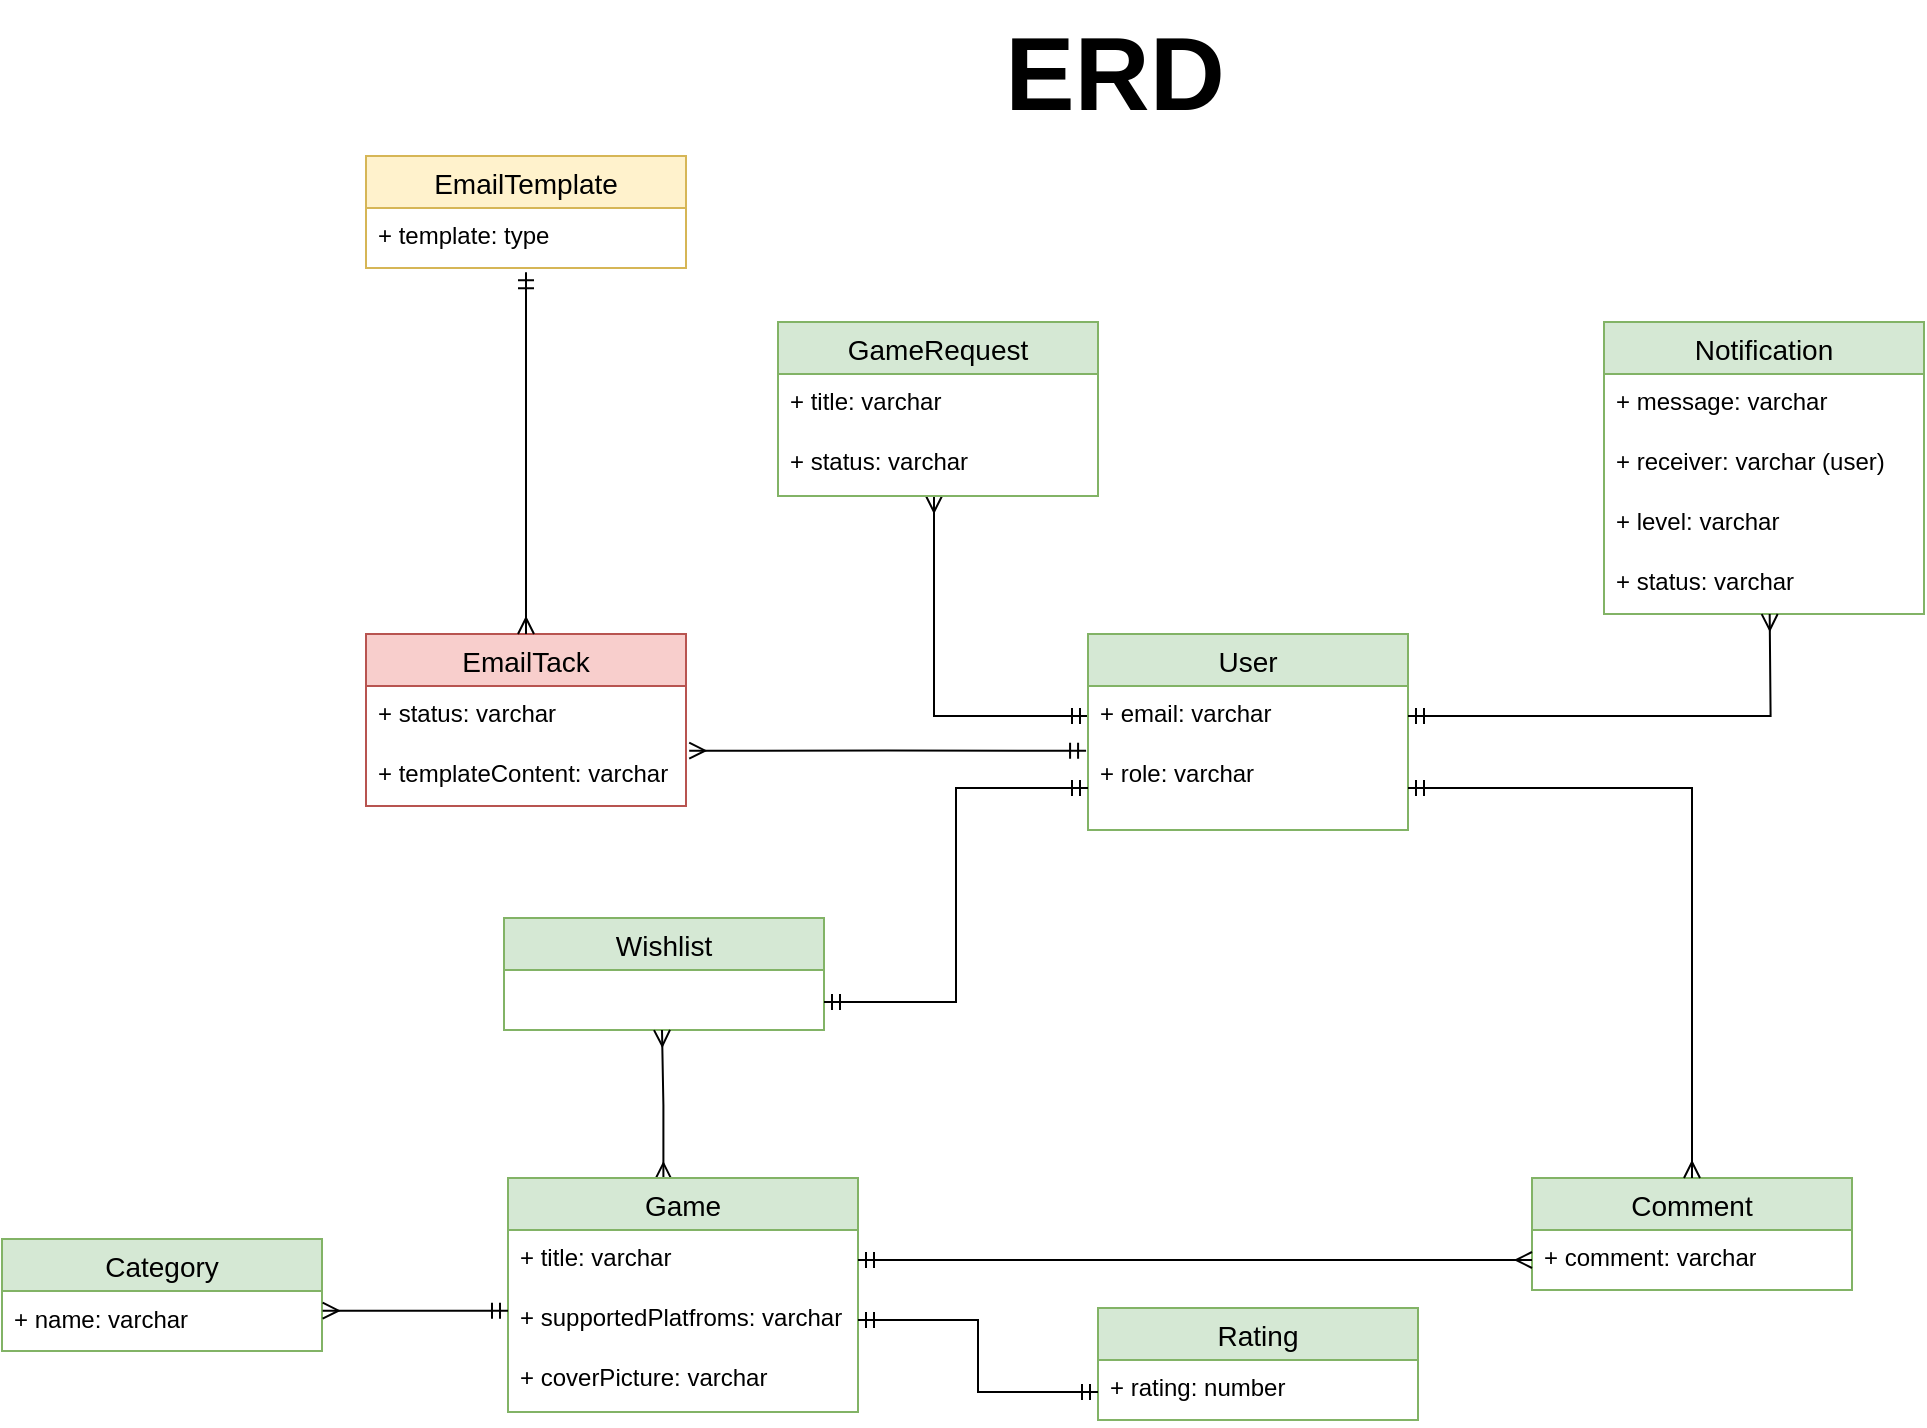<mxfile version="26.0.11">
  <diagram id="R2lEEEUBdFMjLlhIrx00" name="Page-1">
    <mxGraphModel dx="1219" dy="451" grid="0" gridSize="10" guides="1" tooltips="1" connect="1" arrows="1" fold="1" page="0" pageScale="1" pageWidth="850" pageHeight="1100" math="0" shadow="0" extFonts="Permanent Marker^https://fonts.googleapis.com/css?family=Permanent+Marker">
      <root>
        <mxCell id="0" />
        <mxCell id="1" parent="0" />
        <mxCell id="yIunZyibxeBdx9xQ5pTT-22" value="" style="edgeStyle=orthogonalEdgeStyle;rounded=0;orthogonalLoop=1;jettySize=auto;html=1;endArrow=ERmany;endFill=0;startArrow=ERmandOne;startFill=0;exitX=0;exitY=0.5;exitDx=0;exitDy=0;" edge="1" parent="1" source="yIunZyibxeBdx9xQ5pTT-2" target="yIunZyibxeBdx9xQ5pTT-7">
          <mxGeometry relative="1" as="geometry">
            <mxPoint x="268" y="374" as="sourcePoint" />
            <mxPoint x="192" y="395" as="targetPoint" />
            <Array as="points">
              <mxPoint x="304" y="358" />
            </Array>
          </mxGeometry>
        </mxCell>
        <mxCell id="yIunZyibxeBdx9xQ5pTT-1" value="User" style="swimlane;fontStyle=0;childLayout=stackLayout;horizontal=1;startSize=26;horizontalStack=0;resizeParent=1;resizeParentMax=0;resizeLast=0;collapsible=1;marginBottom=0;align=center;fontSize=14;fillColor=#d5e8d4;strokeColor=#82b366;" vertex="1" parent="1">
          <mxGeometry x="381" y="317" width="160" height="98" as="geometry">
            <mxRectangle x="341" y="311" width="65" height="29" as="alternateBounds" />
          </mxGeometry>
        </mxCell>
        <mxCell id="yIunZyibxeBdx9xQ5pTT-2" value="&lt;div&gt;+ email: varchar&lt;/div&gt;" style="text;strokeColor=none;fillColor=none;spacingLeft=4;spacingRight=4;overflow=hidden;rotatable=0;points=[[0,0.5],[1,0.5]];portConstraint=eastwest;fontSize=12;whiteSpace=wrap;html=1;" vertex="1" parent="yIunZyibxeBdx9xQ5pTT-1">
          <mxGeometry y="26" width="160" height="30" as="geometry" />
        </mxCell>
        <mxCell id="yIunZyibxeBdx9xQ5pTT-3" value="+ role: varchar" style="text;strokeColor=none;fillColor=none;spacingLeft=4;spacingRight=4;overflow=hidden;rotatable=0;points=[[0,0.5],[1,0.5]];portConstraint=eastwest;fontSize=12;whiteSpace=wrap;html=1;" vertex="1" parent="yIunZyibxeBdx9xQ5pTT-1">
          <mxGeometry y="56" width="160" height="42" as="geometry" />
        </mxCell>
        <mxCell id="yIunZyibxeBdx9xQ5pTT-5" value="GameRequest" style="swimlane;fontStyle=0;childLayout=stackLayout;horizontal=1;startSize=26;horizontalStack=0;resizeParent=1;resizeParentMax=0;resizeLast=0;collapsible=1;marginBottom=0;align=center;fontSize=14;fillColor=#d5e8d4;strokeColor=#82b366;" vertex="1" parent="1">
          <mxGeometry x="226" y="161" width="160" height="87" as="geometry" />
        </mxCell>
        <mxCell id="yIunZyibxeBdx9xQ5pTT-6" value="+ title: varchar" style="text;strokeColor=none;fillColor=none;spacingLeft=4;spacingRight=4;overflow=hidden;rotatable=0;points=[[0,0.5],[1,0.5]];portConstraint=eastwest;fontSize=12;whiteSpace=wrap;html=1;" vertex="1" parent="yIunZyibxeBdx9xQ5pTT-5">
          <mxGeometry y="26" width="160" height="30" as="geometry" />
        </mxCell>
        <mxCell id="yIunZyibxeBdx9xQ5pTT-7" value="+ status: varchar" style="text;strokeColor=none;fillColor=none;spacingLeft=4;spacingRight=4;overflow=hidden;rotatable=0;points=[[0,0.5],[1,0.5]];portConstraint=eastwest;fontSize=12;whiteSpace=wrap;html=1;" vertex="1" parent="yIunZyibxeBdx9xQ5pTT-5">
          <mxGeometry y="56" width="160" height="31" as="geometry" />
        </mxCell>
        <mxCell id="yIunZyibxeBdx9xQ5pTT-23" value="Notification" style="swimlane;fontStyle=0;childLayout=stackLayout;horizontal=1;startSize=26;horizontalStack=0;resizeParent=1;resizeParentMax=0;resizeLast=0;collapsible=1;marginBottom=0;align=center;fontSize=14;fillColor=#d5e8d4;strokeColor=#82b366;" vertex="1" parent="1">
          <mxGeometry x="639" y="161" width="160" height="146" as="geometry" />
        </mxCell>
        <mxCell id="yIunZyibxeBdx9xQ5pTT-24" value="+ message: varchar" style="text;strokeColor=none;fillColor=none;spacingLeft=4;spacingRight=4;overflow=hidden;rotatable=0;points=[[0,0.5],[1,0.5]];portConstraint=eastwest;fontSize=12;whiteSpace=wrap;html=1;" vertex="1" parent="yIunZyibxeBdx9xQ5pTT-23">
          <mxGeometry y="26" width="160" height="30" as="geometry" />
        </mxCell>
        <mxCell id="yIunZyibxeBdx9xQ5pTT-25" value="+ receiver: varchar (user)" style="text;strokeColor=none;fillColor=none;spacingLeft=4;spacingRight=4;overflow=hidden;rotatable=0;points=[[0,0.5],[1,0.5]];portConstraint=eastwest;fontSize=12;whiteSpace=wrap;html=1;" vertex="1" parent="yIunZyibxeBdx9xQ5pTT-23">
          <mxGeometry y="56" width="160" height="30" as="geometry" />
        </mxCell>
        <mxCell id="yIunZyibxeBdx9xQ5pTT-26" value="&lt;div&gt;+ level: varchar&lt;br&gt;&lt;/div&gt;" style="text;strokeColor=none;fillColor=none;spacingLeft=4;spacingRight=4;overflow=hidden;rotatable=0;points=[[0,0.5],[1,0.5]];portConstraint=eastwest;fontSize=12;whiteSpace=wrap;html=1;" vertex="1" parent="yIunZyibxeBdx9xQ5pTT-23">
          <mxGeometry y="86" width="160" height="30" as="geometry" />
        </mxCell>
        <mxCell id="yIunZyibxeBdx9xQ5pTT-27" value="&lt;div&gt;+ status: varchar&lt;/div&gt;" style="text;strokeColor=none;fillColor=none;spacingLeft=4;spacingRight=4;overflow=hidden;rotatable=0;points=[[0,0.5],[1,0.5]];portConstraint=eastwest;fontSize=12;whiteSpace=wrap;html=1;" vertex="1" parent="yIunZyibxeBdx9xQ5pTT-23">
          <mxGeometry y="116" width="160" height="30" as="geometry" />
        </mxCell>
        <mxCell id="yIunZyibxeBdx9xQ5pTT-28" value="Comment" style="swimlane;fontStyle=0;childLayout=stackLayout;horizontal=1;startSize=26;horizontalStack=0;resizeParent=1;resizeParentMax=0;resizeLast=0;collapsible=1;marginBottom=0;align=center;fontSize=14;fillColor=#d5e8d4;strokeColor=#82b366;" vertex="1" parent="1">
          <mxGeometry x="603" y="589" width="160" height="56" as="geometry" />
        </mxCell>
        <mxCell id="yIunZyibxeBdx9xQ5pTT-29" value="+ comment: varchar" style="text;strokeColor=none;fillColor=none;spacingLeft=4;spacingRight=4;overflow=hidden;rotatable=0;points=[[0,0.5],[1,0.5]];portConstraint=eastwest;fontSize=12;whiteSpace=wrap;html=1;" vertex="1" parent="yIunZyibxeBdx9xQ5pTT-28">
          <mxGeometry y="26" width="160" height="30" as="geometry" />
        </mxCell>
        <mxCell id="yIunZyibxeBdx9xQ5pTT-32" style="edgeStyle=orthogonalEdgeStyle;rounded=0;orthogonalLoop=1;jettySize=auto;html=1;exitX=1;exitY=0.5;exitDx=0;exitDy=0;entryX=-0.001;entryY=0.056;entryDx=0;entryDy=0;entryPerimeter=0;startArrow=ERmandOne;startFill=0;endArrow=ERmany;endFill=0;" edge="1" parent="1" source="yIunZyibxeBdx9xQ5pTT-2">
          <mxGeometry relative="1" as="geometry">
            <mxPoint x="608" y="442.33" as="sourcePoint" />
            <mxPoint x="721.84" y="307.01" as="targetPoint" />
          </mxGeometry>
        </mxCell>
        <mxCell id="yIunZyibxeBdx9xQ5pTT-33" style="edgeStyle=orthogonalEdgeStyle;rounded=0;orthogonalLoop=1;jettySize=auto;html=1;exitX=1;exitY=0.5;exitDx=0;exitDy=0;entryX=0.5;entryY=0;entryDx=0;entryDy=0;startArrow=ERmandOne;startFill=0;endArrow=ERmany;endFill=0;" edge="1" parent="1" source="yIunZyibxeBdx9xQ5pTT-3" target="yIunZyibxeBdx9xQ5pTT-28">
          <mxGeometry relative="1" as="geometry" />
        </mxCell>
        <mxCell id="yIunZyibxeBdx9xQ5pTT-34" value="Wishlist" style="swimlane;fontStyle=0;childLayout=stackLayout;horizontal=1;startSize=26;horizontalStack=0;resizeParent=1;resizeParentMax=0;resizeLast=0;collapsible=1;marginBottom=0;align=center;fontSize=14;fillColor=#d5e8d4;strokeColor=#82b366;" vertex="1" parent="1">
          <mxGeometry x="89" y="459" width="160" height="56" as="geometry" />
        </mxCell>
        <mxCell id="yIunZyibxeBdx9xQ5pTT-38" style="edgeStyle=orthogonalEdgeStyle;rounded=0;orthogonalLoop=1;jettySize=auto;html=1;exitX=0;exitY=0.5;exitDx=0;exitDy=0;entryX=1;entryY=0.75;entryDx=0;entryDy=0;startArrow=ERmandOne;startFill=0;endArrow=ERmandOne;endFill=0;" edge="1" parent="1" source="yIunZyibxeBdx9xQ5pTT-3" target="yIunZyibxeBdx9xQ5pTT-34">
          <mxGeometry relative="1" as="geometry" />
        </mxCell>
        <mxCell id="yIunZyibxeBdx9xQ5pTT-44" style="edgeStyle=orthogonalEdgeStyle;rounded=0;orthogonalLoop=1;jettySize=auto;html=1;startArrow=ERmany;startFill=0;endArrow=ERmany;endFill=0;exitX=0.444;exitY=0.005;exitDx=0;exitDy=0;exitPerimeter=0;" edge="1" parent="1" source="yIunZyibxeBdx9xQ5pTT-39">
          <mxGeometry relative="1" as="geometry">
            <mxPoint x="168" y="515" as="targetPoint" />
            <mxPoint x="169" y="584" as="sourcePoint" />
          </mxGeometry>
        </mxCell>
        <mxCell id="yIunZyibxeBdx9xQ5pTT-39" value="Game" style="swimlane;fontStyle=0;childLayout=stackLayout;horizontal=1;startSize=26;horizontalStack=0;resizeParent=1;resizeParentMax=0;resizeLast=0;collapsible=1;marginBottom=0;align=center;fontSize=14;fillColor=#d5e8d4;strokeColor=#82b366;" vertex="1" parent="1">
          <mxGeometry x="91" y="589" width="175" height="117" as="geometry" />
        </mxCell>
        <mxCell id="yIunZyibxeBdx9xQ5pTT-40" value="+ title: varchar" style="text;strokeColor=none;fillColor=none;spacingLeft=4;spacingRight=4;overflow=hidden;rotatable=0;points=[[0,0.5],[1,0.5]];portConstraint=eastwest;fontSize=12;whiteSpace=wrap;html=1;" vertex="1" parent="yIunZyibxeBdx9xQ5pTT-39">
          <mxGeometry y="26" width="175" height="30" as="geometry" />
        </mxCell>
        <mxCell id="yIunZyibxeBdx9xQ5pTT-41" value="+ supportedPlatfroms: varchar" style="text;strokeColor=none;fillColor=none;spacingLeft=4;spacingRight=4;overflow=hidden;rotatable=0;points=[[0,0.5],[1,0.5]];portConstraint=eastwest;fontSize=12;whiteSpace=wrap;html=1;" vertex="1" parent="yIunZyibxeBdx9xQ5pTT-39">
          <mxGeometry y="56" width="175" height="30" as="geometry" />
        </mxCell>
        <mxCell id="yIunZyibxeBdx9xQ5pTT-42" value="+ coverPicture: varchar" style="text;strokeColor=none;fillColor=none;spacingLeft=4;spacingRight=4;overflow=hidden;rotatable=0;points=[[0,0.5],[1,0.5]];portConstraint=eastwest;fontSize=12;whiteSpace=wrap;html=1;" vertex="1" parent="yIunZyibxeBdx9xQ5pTT-39">
          <mxGeometry y="86" width="175" height="31" as="geometry" />
        </mxCell>
        <mxCell id="yIunZyibxeBdx9xQ5pTT-43" style="edgeStyle=orthogonalEdgeStyle;rounded=0;orthogonalLoop=1;jettySize=auto;html=1;exitX=1;exitY=0.5;exitDx=0;exitDy=0;entryX=0;entryY=0.5;entryDx=0;entryDy=0;startArrow=ERmandOne;startFill=0;endArrow=ERmany;endFill=0;" edge="1" parent="1" source="yIunZyibxeBdx9xQ5pTT-40" target="yIunZyibxeBdx9xQ5pTT-29">
          <mxGeometry relative="1" as="geometry" />
        </mxCell>
        <mxCell id="yIunZyibxeBdx9xQ5pTT-45" value="EmailTack" style="swimlane;fontStyle=0;childLayout=stackLayout;horizontal=1;startSize=26;horizontalStack=0;resizeParent=1;resizeParentMax=0;resizeLast=0;collapsible=1;marginBottom=0;align=center;fontSize=14;fillColor=#f8cecc;strokeColor=#b85450;" vertex="1" parent="1">
          <mxGeometry x="20" y="317" width="160" height="86" as="geometry" />
        </mxCell>
        <mxCell id="yIunZyibxeBdx9xQ5pTT-46" value="+ status: varchar" style="text;strokeColor=none;fillColor=none;spacingLeft=4;spacingRight=4;overflow=hidden;rotatable=0;points=[[0,0.5],[1,0.5]];portConstraint=eastwest;fontSize=12;whiteSpace=wrap;html=1;" vertex="1" parent="yIunZyibxeBdx9xQ5pTT-45">
          <mxGeometry y="26" width="160" height="30" as="geometry" />
        </mxCell>
        <mxCell id="yIunZyibxeBdx9xQ5pTT-47" value="+ templateContent: varchar" style="text;strokeColor=none;fillColor=none;spacingLeft=4;spacingRight=4;overflow=hidden;rotatable=0;points=[[0,0.5],[1,0.5]];portConstraint=eastwest;fontSize=12;whiteSpace=wrap;html=1;" vertex="1" parent="yIunZyibxeBdx9xQ5pTT-45">
          <mxGeometry y="56" width="160" height="30" as="geometry" />
        </mxCell>
        <mxCell id="yIunZyibxeBdx9xQ5pTT-49" style="edgeStyle=orthogonalEdgeStyle;rounded=0;orthogonalLoop=1;jettySize=auto;html=1;exitX=1.01;exitY=0.078;exitDx=0;exitDy=0;entryX=-0.006;entryY=0.056;entryDx=0;entryDy=0;entryPerimeter=0;exitPerimeter=0;startArrow=ERmany;startFill=0;endArrow=ERmandOne;endFill=0;" edge="1" parent="1" source="yIunZyibxeBdx9xQ5pTT-47" target="yIunZyibxeBdx9xQ5pTT-3">
          <mxGeometry relative="1" as="geometry" />
        </mxCell>
        <mxCell id="yIunZyibxeBdx9xQ5pTT-50" value="EmailTemplate" style="swimlane;fontStyle=0;childLayout=stackLayout;horizontal=1;startSize=26;horizontalStack=0;resizeParent=1;resizeParentMax=0;resizeLast=0;collapsible=1;marginBottom=0;align=center;fontSize=14;fillColor=#fff2cc;strokeColor=#d6b656;" vertex="1" parent="1">
          <mxGeometry x="20" y="78" width="160" height="56" as="geometry" />
        </mxCell>
        <mxCell id="yIunZyibxeBdx9xQ5pTT-51" value="+ template: type" style="text;strokeColor=none;fillColor=none;spacingLeft=4;spacingRight=4;overflow=hidden;rotatable=0;points=[[0,0.5],[1,0.5]];portConstraint=eastwest;fontSize=12;whiteSpace=wrap;html=1;" vertex="1" parent="yIunZyibxeBdx9xQ5pTT-50">
          <mxGeometry y="26" width="160" height="30" as="geometry" />
        </mxCell>
        <mxCell id="yIunZyibxeBdx9xQ5pTT-54" style="edgeStyle=orthogonalEdgeStyle;rounded=0;orthogonalLoop=1;jettySize=auto;html=1;exitX=0.5;exitY=1.072;exitDx=0;exitDy=0;entryX=0.5;entryY=0;entryDx=0;entryDy=0;exitPerimeter=0;startArrow=ERmandOne;startFill=0;endArrow=ERmany;endFill=0;" edge="1" parent="1" source="yIunZyibxeBdx9xQ5pTT-51" target="yIunZyibxeBdx9xQ5pTT-45">
          <mxGeometry relative="1" as="geometry">
            <Array as="points">
              <mxPoint x="100" y="184" />
              <mxPoint x="100" y="184" />
            </Array>
          </mxGeometry>
        </mxCell>
        <mxCell id="yIunZyibxeBdx9xQ5pTT-55" value="&lt;b&gt;&lt;font style=&quot;font-size: 52px;&quot;&gt;ERD&lt;/font&gt;&lt;/b&gt;" style="text;html=1;align=center;verticalAlign=middle;resizable=0;points=[];autosize=1;strokeColor=none;fillColor=none;" vertex="1" parent="1">
          <mxGeometry x="330" width="128" height="74" as="geometry" />
        </mxCell>
        <mxCell id="yIunZyibxeBdx9xQ5pTT-56" value="Category" style="swimlane;fontStyle=0;childLayout=stackLayout;horizontal=1;startSize=26;horizontalStack=0;resizeParent=1;resizeParentMax=0;resizeLast=0;collapsible=1;marginBottom=0;align=center;fontSize=14;fillColor=#d5e8d4;strokeColor=#82b366;" vertex="1" parent="1">
          <mxGeometry x="-162" y="619.5" width="160" height="56" as="geometry" />
        </mxCell>
        <mxCell id="yIunZyibxeBdx9xQ5pTT-57" value="+ name: varchar" style="text;strokeColor=none;fillColor=none;spacingLeft=4;spacingRight=4;overflow=hidden;rotatable=0;points=[[0,0.5],[1,0.5]];portConstraint=eastwest;fontSize=12;whiteSpace=wrap;html=1;" vertex="1" parent="yIunZyibxeBdx9xQ5pTT-56">
          <mxGeometry y="26" width="160" height="30" as="geometry" />
        </mxCell>
        <mxCell id="yIunZyibxeBdx9xQ5pTT-60" style="edgeStyle=orthogonalEdgeStyle;rounded=0;orthogonalLoop=1;jettySize=auto;html=1;entryX=1.002;entryY=0.328;entryDx=0;entryDy=0;entryPerimeter=0;startArrow=ERmandOne;startFill=0;endArrow=ERmany;endFill=0;exitX=0;exitY=0.345;exitDx=0;exitDy=0;exitPerimeter=0;" edge="1" parent="1" source="yIunZyibxeBdx9xQ5pTT-41" target="yIunZyibxeBdx9xQ5pTT-57">
          <mxGeometry relative="1" as="geometry">
            <mxPoint x="83" y="655" as="sourcePoint" />
          </mxGeometry>
        </mxCell>
        <mxCell id="yIunZyibxeBdx9xQ5pTT-61" value="Rating" style="swimlane;fontStyle=0;childLayout=stackLayout;horizontal=1;startSize=26;horizontalStack=0;resizeParent=1;resizeParentMax=0;resizeLast=0;collapsible=1;marginBottom=0;align=center;fontSize=14;fillColor=#d5e8d4;strokeColor=#82b366;" vertex="1" parent="1">
          <mxGeometry x="386" y="654" width="160" height="56" as="geometry" />
        </mxCell>
        <mxCell id="yIunZyibxeBdx9xQ5pTT-64" value="+ rating: number" style="text;strokeColor=none;fillColor=none;spacingLeft=4;spacingRight=4;overflow=hidden;rotatable=0;points=[[0,0.5],[1,0.5]];portConstraint=eastwest;fontSize=12;whiteSpace=wrap;html=1;" vertex="1" parent="yIunZyibxeBdx9xQ5pTT-61">
          <mxGeometry y="26" width="160" height="30" as="geometry" />
        </mxCell>
        <mxCell id="yIunZyibxeBdx9xQ5pTT-65" style="edgeStyle=orthogonalEdgeStyle;rounded=0;orthogonalLoop=1;jettySize=auto;html=1;exitX=1;exitY=0.5;exitDx=0;exitDy=0;entryX=0;entryY=0.75;entryDx=0;entryDy=0;startArrow=ERmandOne;startFill=0;endArrow=ERmandOne;endFill=0;" edge="1" parent="1" source="yIunZyibxeBdx9xQ5pTT-41" target="yIunZyibxeBdx9xQ5pTT-61">
          <mxGeometry relative="1" as="geometry" />
        </mxCell>
      </root>
    </mxGraphModel>
  </diagram>
</mxfile>
